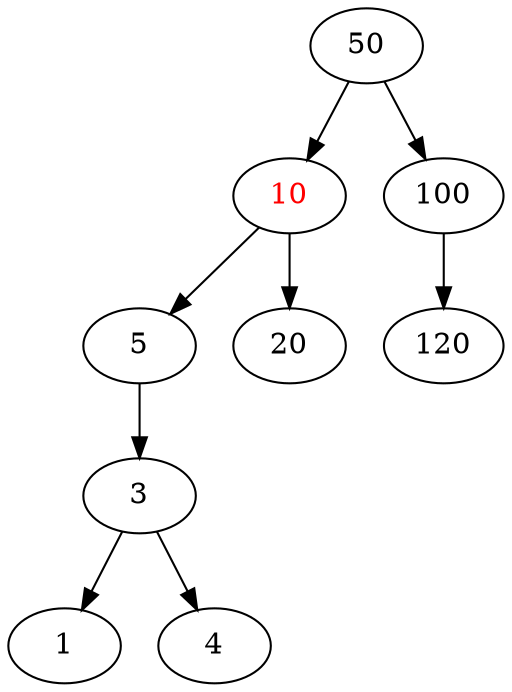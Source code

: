 digraph {
  A[label=50]
  B[label=10,fontcolor=red]
  C[label=5]
  D[label=20]
  F[label=120]

  E[label=100]
  H[label=3]
  J[label=1]
  K[label=4]

  A->B
  A->E
  B->C
  B->D
  E->F
  C->H
  H->J
  H->K
}

digraph {
  A[label=50]
  B[label=10,fontcolor=red]
  C[label=5]
  D[label=20]
  F[label=120]

  E[label=100]
  H[label=3]
  J[label=1]
  K[label=4]

  A->B[style=dashed]
  A->E
  B->C[style=dashed]
  A->C[color=green]
  B->D[style=dashed]
  E->F
  C->H
  C->D[color=green]
  H->J
  H->K
}

digraph {
  A[label=50]
//  B[label=10,fontcolor=red]
  H[label=3]
  C[label=5]
  D[label=20]
  F[label=120]

  E[label=100]
  
  J[label=1]
  K[label=4]


  A->E
  A->C[color=green]

  E->F
  
  C->D[color=green]
  C->H
  
  H->J
  H->K
}